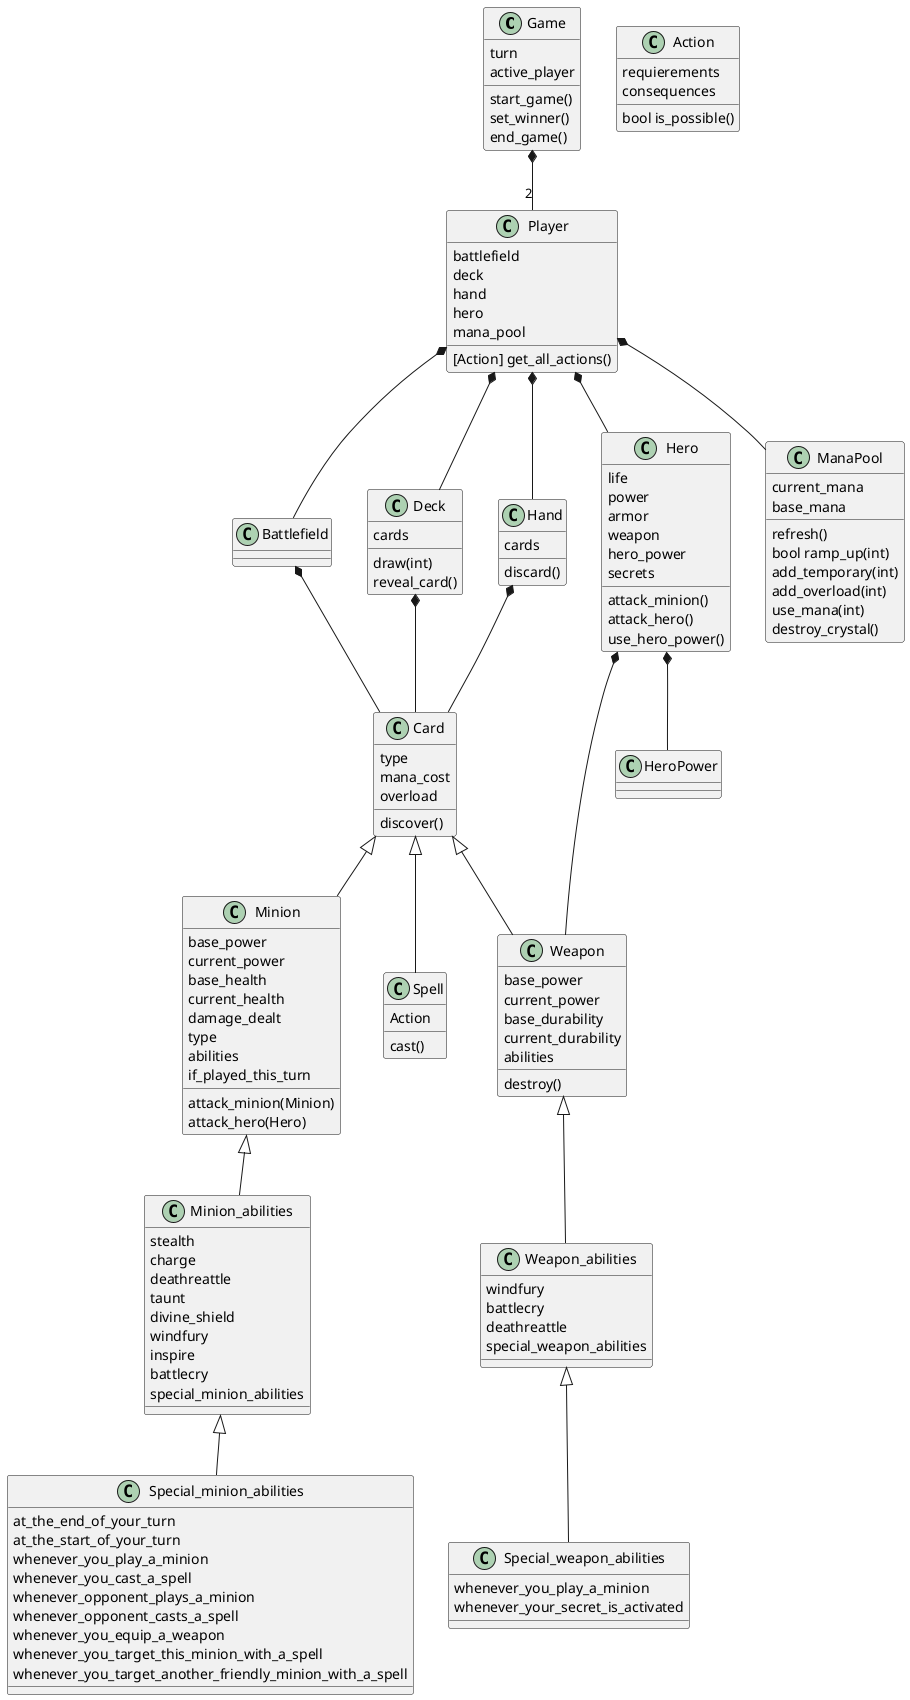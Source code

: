 @startuml
Game *-- "2" Player
Player *-- Battlefield
Player *-- Deck
Player *-- Hand
Player *-- Hero
Player *-- ManaPool
Hero *-- HeroPower
Hero *-- Weapon

Hand *-- Card
Battlefield *-- Card
Deck *-- Card

Card <|-- Minion
Card <|-- Spell
Card <|-- Weapon

Minion <|-- Minion_abilities
Minion_abilities <|-- Special_minion_abilities
Weapon <|-- Weapon_abilities
Weapon_abilities <|-- Special_weapon_abilities

class Game {
    turn
    active_player

    start_game()
    set_winner()
    end_game()    
}

class Player {
    battlefield
    deck
    hand
    hero
    mana_pool

    [Action] get_all_actions()
}

class Action {
    requierements
    consequences

    bool is_possible()
}

class Hero {
    life
    power
    armor
    weapon
    hero_power
    secrets

    attack_minion()
    attack_hero()
    use_hero_power()
}

class ManaPool {
    current_mana
    base_mana

    refresh()
    bool ramp_up(int)
    add_temporary(int)
    add_overload(int)
    use_mana(int)
    destroy_crystal()
    
}

class Deck {
    cards

    draw(int)
    reveal_card()

}

class Hand {
    cards

    discard()
}

class Card {
    type
    mana_cost
    overload

    discover()
}

class Weapon {
    base_power
    current_power
    base_durability
    current_durability
    abilities

    destroy()
}

class Minion {
    base_power
    current_power
    base_health
    current_health
    damage_dealt
    type
    abilities
    if_played_this_turn

    attack_minion(Minion)
    attack_hero(Hero)
}

class Spell {
    Action

    cast()
}

class Minion_abilities {
    stealth
    charge
    deathreattle
    taunt
    divine_shield
    windfury
    inspire
    battlecry
    special_minion_abilities
}

class Special_minion_abilities {
    at_the_end_of_your_turn
    at_the_start_of_your_turn
    whenever_you_play_a_minion
    whenever_you_cast_a_spell
    whenever_opponent_plays_a_minion
    whenever_opponent_casts_a_spell
    whenever_you_equip_a_weapon
    whenever_you_target_this_minion_with_a_spell
    whenever_you_target_another_friendly_minion_with_a_spell
}

class Weapon_abilities {
    windfury
    battlecry
    deathreattle
    special_weapon_abilities
}

class Special_weapon_abilities {
    whenever_you_play_a_minion
    whenever_your_secret_is_activated
}

@enduml
